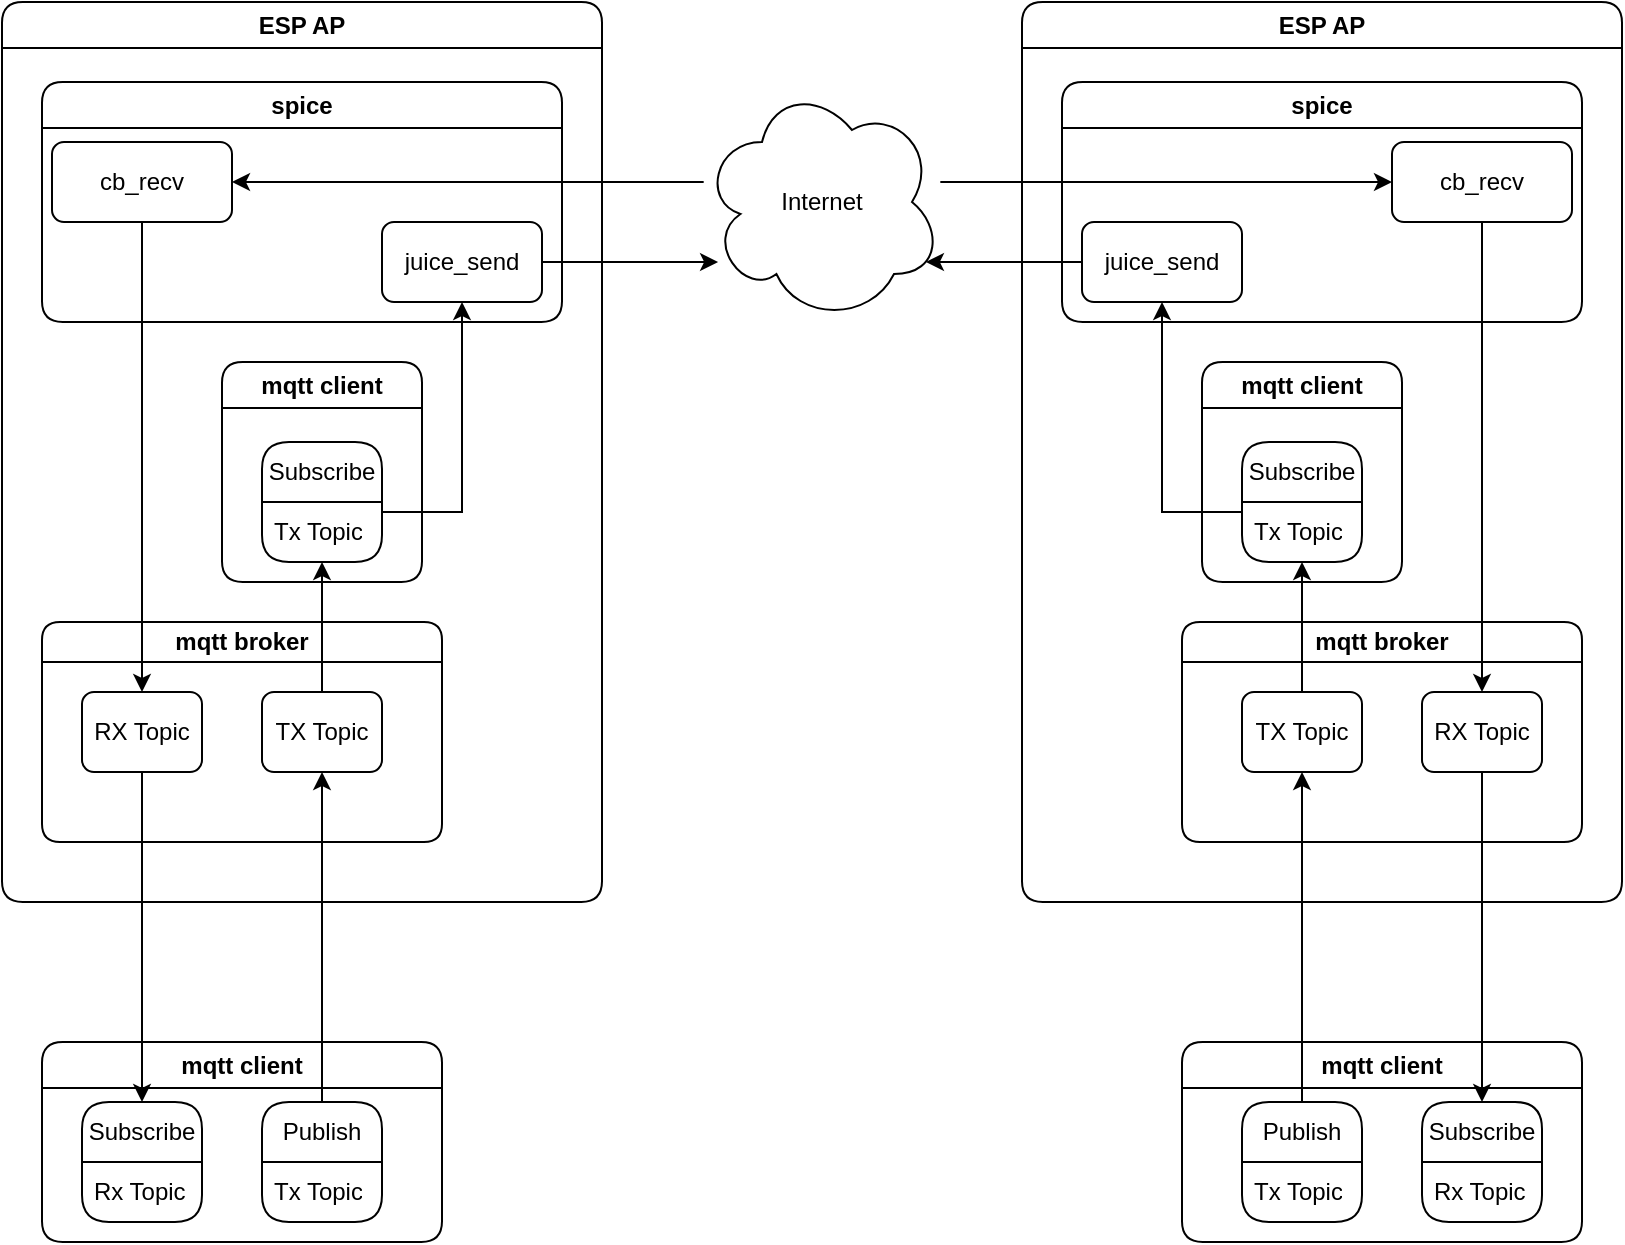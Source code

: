 <mxfile version="24.7.17">
  <diagram name="Page-1" id="vnkCX2BsebHflO09Axki">
    <mxGraphModel dx="1193" dy="804" grid="1" gridSize="10" guides="1" tooltips="1" connect="1" arrows="1" fold="1" page="1" pageScale="1" pageWidth="827" pageHeight="1169" math="0" shadow="0">
      <root>
        <mxCell id="0" />
        <mxCell id="1" parent="0" />
        <mxCell id="JhE7l50cmXq0fma_CSgy-3" value="ESP AP" style="swimlane;whiteSpace=wrap;html=1;rounded=1;" vertex="1" parent="1">
          <mxGeometry x="10" y="20" width="300" height="450" as="geometry" />
        </mxCell>
        <mxCell id="JhE7l50cmXq0fma_CSgy-13" value="mqtt broker" style="swimlane;whiteSpace=wrap;html=1;startSize=20;rounded=1;" vertex="1" parent="JhE7l50cmXq0fma_CSgy-3">
          <mxGeometry x="20" y="310" width="200" height="110" as="geometry" />
        </mxCell>
        <mxCell id="JhE7l50cmXq0fma_CSgy-15" value="RX Topic" style="rounded=1;whiteSpace=wrap;html=1;" vertex="1" parent="JhE7l50cmXq0fma_CSgy-13">
          <mxGeometry x="20" y="35" width="60" height="40" as="geometry" />
        </mxCell>
        <mxCell id="JhE7l50cmXq0fma_CSgy-16" value="TX Topic" style="rounded=1;whiteSpace=wrap;html=1;" vertex="1" parent="JhE7l50cmXq0fma_CSgy-13">
          <mxGeometry x="110" y="35" width="60" height="40" as="geometry" />
        </mxCell>
        <mxCell id="JhE7l50cmXq0fma_CSgy-23" value="mqtt client" style="swimlane;whiteSpace=wrap;html=1;rounded=1;" vertex="1" parent="JhE7l50cmXq0fma_CSgy-3">
          <mxGeometry x="110" y="180" width="100" height="110" as="geometry" />
        </mxCell>
        <mxCell id="JhE7l50cmXq0fma_CSgy-26" value="Subscribe" style="swimlane;fontStyle=0;childLayout=stackLayout;horizontal=1;startSize=30;horizontalStack=0;resizeParent=1;resizeParentMax=0;resizeLast=0;collapsible=1;marginBottom=0;whiteSpace=wrap;html=1;rounded=1;" vertex="1" parent="JhE7l50cmXq0fma_CSgy-23">
          <mxGeometry x="20" y="40" width="60" height="60" as="geometry" />
        </mxCell>
        <mxCell id="JhE7l50cmXq0fma_CSgy-27" value="Tx Topic" style="text;strokeColor=none;fillColor=none;align=left;verticalAlign=middle;spacingLeft=4;spacingRight=4;overflow=hidden;points=[[0,0.5],[1,0.5]];portConstraint=eastwest;rotatable=0;whiteSpace=wrap;html=1;" vertex="1" parent="JhE7l50cmXq0fma_CSgy-26">
          <mxGeometry y="30" width="60" height="30" as="geometry" />
        </mxCell>
        <mxCell id="JhE7l50cmXq0fma_CSgy-34" style="edgeStyle=orthogonalEdgeStyle;rounded=0;orthogonalLoop=1;jettySize=auto;html=1;" edge="1" parent="JhE7l50cmXq0fma_CSgy-3" source="JhE7l50cmXq0fma_CSgy-16" target="JhE7l50cmXq0fma_CSgy-27">
          <mxGeometry relative="1" as="geometry">
            <Array as="points">
              <mxPoint x="160" y="290" />
              <mxPoint x="160" y="290" />
            </Array>
          </mxGeometry>
        </mxCell>
        <mxCell id="JhE7l50cmXq0fma_CSgy-39" value="spice" style="swimlane;whiteSpace=wrap;html=1;rounded=1;" vertex="1" parent="JhE7l50cmXq0fma_CSgy-3">
          <mxGeometry x="20" y="40" width="260" height="120" as="geometry" />
        </mxCell>
        <mxCell id="JhE7l50cmXq0fma_CSgy-40" value="juice_send" style="rounded=1;whiteSpace=wrap;html=1;" vertex="1" parent="JhE7l50cmXq0fma_CSgy-39">
          <mxGeometry x="170" y="70" width="80" height="40" as="geometry" />
        </mxCell>
        <mxCell id="JhE7l50cmXq0fma_CSgy-44" value="cb_recv" style="rounded=1;whiteSpace=wrap;html=1;" vertex="1" parent="JhE7l50cmXq0fma_CSgy-39">
          <mxGeometry x="5" y="30" width="90" height="40" as="geometry" />
        </mxCell>
        <mxCell id="JhE7l50cmXq0fma_CSgy-42" style="edgeStyle=orthogonalEdgeStyle;rounded=0;orthogonalLoop=1;jettySize=auto;html=1;" edge="1" parent="JhE7l50cmXq0fma_CSgy-3" source="JhE7l50cmXq0fma_CSgy-27" target="JhE7l50cmXq0fma_CSgy-40">
          <mxGeometry relative="1" as="geometry">
            <Array as="points">
              <mxPoint x="230" y="255" />
            </Array>
          </mxGeometry>
        </mxCell>
        <mxCell id="JhE7l50cmXq0fma_CSgy-45" style="edgeStyle=orthogonalEdgeStyle;rounded=0;orthogonalLoop=1;jettySize=auto;html=1;" edge="1" parent="JhE7l50cmXq0fma_CSgy-3" source="JhE7l50cmXq0fma_CSgy-44" target="JhE7l50cmXq0fma_CSgy-15">
          <mxGeometry relative="1" as="geometry" />
        </mxCell>
        <mxCell id="JhE7l50cmXq0fma_CSgy-47" style="edgeStyle=orthogonalEdgeStyle;rounded=0;orthogonalLoop=1;jettySize=auto;html=1;" edge="1" parent="1" source="JhE7l50cmXq0fma_CSgy-5" target="JhE7l50cmXq0fma_CSgy-44">
          <mxGeometry relative="1" as="geometry">
            <Array as="points">
              <mxPoint x="260" y="110" />
              <mxPoint x="260" y="110" />
            </Array>
          </mxGeometry>
        </mxCell>
        <mxCell id="JhE7l50cmXq0fma_CSgy-72" style="edgeStyle=orthogonalEdgeStyle;rounded=0;orthogonalLoop=1;jettySize=auto;html=1;" edge="1" parent="1" source="JhE7l50cmXq0fma_CSgy-5" target="JhE7l50cmXq0fma_CSgy-59">
          <mxGeometry relative="1" as="geometry">
            <Array as="points">
              <mxPoint x="540" y="110" />
              <mxPoint x="540" y="110" />
            </Array>
          </mxGeometry>
        </mxCell>
        <mxCell id="JhE7l50cmXq0fma_CSgy-5" value="Internet" style="ellipse;shape=cloud;whiteSpace=wrap;html=1;" vertex="1" parent="1">
          <mxGeometry x="360" y="60" width="120" height="120" as="geometry" />
        </mxCell>
        <mxCell id="JhE7l50cmXq0fma_CSgy-21" value="mqtt client" style="swimlane;whiteSpace=wrap;html=1;rounded=1;" vertex="1" parent="1">
          <mxGeometry x="30" y="540" width="200" height="100" as="geometry" />
        </mxCell>
        <mxCell id="JhE7l50cmXq0fma_CSgy-31" value="Subscribe" style="swimlane;fontStyle=0;childLayout=stackLayout;horizontal=1;startSize=30;horizontalStack=0;resizeParent=1;resizeParentMax=0;resizeLast=0;collapsible=1;marginBottom=0;whiteSpace=wrap;html=1;rounded=1;" vertex="1" parent="JhE7l50cmXq0fma_CSgy-21">
          <mxGeometry x="20" y="30" width="60" height="60" as="geometry" />
        </mxCell>
        <mxCell id="JhE7l50cmXq0fma_CSgy-32" value="Rx Topic" style="text;strokeColor=none;fillColor=none;align=left;verticalAlign=middle;spacingLeft=4;spacingRight=4;overflow=hidden;points=[[0,0.5],[1,0.5]];portConstraint=eastwest;rotatable=0;whiteSpace=wrap;html=1;" vertex="1" parent="JhE7l50cmXq0fma_CSgy-31">
          <mxGeometry y="30" width="60" height="30" as="geometry" />
        </mxCell>
        <mxCell id="JhE7l50cmXq0fma_CSgy-35" value="Publish" style="swimlane;fontStyle=0;childLayout=stackLayout;horizontal=1;startSize=30;horizontalStack=0;resizeParent=1;resizeParentMax=0;resizeLast=0;collapsible=1;marginBottom=0;whiteSpace=wrap;html=1;rounded=1;" vertex="1" parent="JhE7l50cmXq0fma_CSgy-21">
          <mxGeometry x="110" y="30" width="60" height="60" as="geometry" />
        </mxCell>
        <mxCell id="JhE7l50cmXq0fma_CSgy-36" value="Tx Topic" style="text;strokeColor=none;fillColor=none;align=left;verticalAlign=middle;spacingLeft=4;spacingRight=4;overflow=hidden;points=[[0,0.5],[1,0.5]];portConstraint=eastwest;rotatable=0;whiteSpace=wrap;html=1;" vertex="1" parent="JhE7l50cmXq0fma_CSgy-35">
          <mxGeometry y="30" width="60" height="30" as="geometry" />
        </mxCell>
        <mxCell id="JhE7l50cmXq0fma_CSgy-33" style="edgeStyle=orthogonalEdgeStyle;rounded=0;orthogonalLoop=1;jettySize=auto;html=1;" edge="1" parent="1" source="JhE7l50cmXq0fma_CSgy-15" target="JhE7l50cmXq0fma_CSgy-31">
          <mxGeometry relative="1" as="geometry">
            <mxPoint x="80" y="500" as="targetPoint" />
            <Array as="points" />
          </mxGeometry>
        </mxCell>
        <mxCell id="JhE7l50cmXq0fma_CSgy-46" style="edgeStyle=orthogonalEdgeStyle;rounded=0;orthogonalLoop=1;jettySize=auto;html=1;" edge="1" parent="1" source="JhE7l50cmXq0fma_CSgy-40" target="JhE7l50cmXq0fma_CSgy-5">
          <mxGeometry relative="1" as="geometry">
            <Array as="points">
              <mxPoint x="410" y="150" />
              <mxPoint x="410" y="150" />
            </Array>
          </mxGeometry>
        </mxCell>
        <mxCell id="JhE7l50cmXq0fma_CSgy-48" style="edgeStyle=orthogonalEdgeStyle;rounded=0;orthogonalLoop=1;jettySize=auto;html=1;" edge="1" parent="1" source="JhE7l50cmXq0fma_CSgy-35" target="JhE7l50cmXq0fma_CSgy-16">
          <mxGeometry relative="1" as="geometry" />
        </mxCell>
        <mxCell id="JhE7l50cmXq0fma_CSgy-70" value="" style="group;flipH=1;" vertex="1" connectable="0" parent="1">
          <mxGeometry x="520" y="20" width="300" height="620" as="geometry" />
        </mxCell>
        <mxCell id="JhE7l50cmXq0fma_CSgy-49" value="ESP AP" style="swimlane;whiteSpace=wrap;html=1;rounded=1;container=0;" vertex="1" parent="JhE7l50cmXq0fma_CSgy-70">
          <mxGeometry width="300" height="450" as="geometry" />
        </mxCell>
        <mxCell id="JhE7l50cmXq0fma_CSgy-62" value="mqtt client" style="swimlane;whiteSpace=wrap;html=1;rounded=1;container=0;" vertex="1" parent="JhE7l50cmXq0fma_CSgy-70">
          <mxGeometry x="80" y="520" width="200" height="100" as="geometry" />
        </mxCell>
        <mxCell id="JhE7l50cmXq0fma_CSgy-67" style="edgeStyle=orthogonalEdgeStyle;rounded=0;orthogonalLoop=1;jettySize=auto;html=1;" edge="1" parent="JhE7l50cmXq0fma_CSgy-70" source="JhE7l50cmXq0fma_CSgy-51" target="JhE7l50cmXq0fma_CSgy-63">
          <mxGeometry relative="1" as="geometry">
            <mxPoint x="230" y="480" as="targetPoint" />
            <Array as="points" />
          </mxGeometry>
        </mxCell>
        <mxCell id="JhE7l50cmXq0fma_CSgy-68" style="edgeStyle=orthogonalEdgeStyle;rounded=0;orthogonalLoop=1;jettySize=auto;html=1;" edge="1" parent="JhE7l50cmXq0fma_CSgy-70" source="JhE7l50cmXq0fma_CSgy-65" target="JhE7l50cmXq0fma_CSgy-52">
          <mxGeometry relative="1" as="geometry" />
        </mxCell>
        <mxCell id="JhE7l50cmXq0fma_CSgy-50" value="mqtt broker" style="swimlane;whiteSpace=wrap;html=1;startSize=20;rounded=1;container=0;" vertex="1" parent="JhE7l50cmXq0fma_CSgy-70">
          <mxGeometry x="80" y="310" width="200" height="110" as="geometry" />
        </mxCell>
        <mxCell id="JhE7l50cmXq0fma_CSgy-53" value="mqtt client" style="swimlane;whiteSpace=wrap;html=1;rounded=1;container=0;" vertex="1" parent="JhE7l50cmXq0fma_CSgy-70">
          <mxGeometry x="90" y="180" width="100" height="110" as="geometry" />
        </mxCell>
        <mxCell id="JhE7l50cmXq0fma_CSgy-56" style="edgeStyle=orthogonalEdgeStyle;rounded=0;orthogonalLoop=1;jettySize=auto;html=1;" edge="1" parent="JhE7l50cmXq0fma_CSgy-70" source="JhE7l50cmXq0fma_CSgy-52" target="JhE7l50cmXq0fma_CSgy-55">
          <mxGeometry relative="1" as="geometry">
            <Array as="points">
              <mxPoint x="140" y="290" />
              <mxPoint x="140" y="290" />
            </Array>
          </mxGeometry>
        </mxCell>
        <mxCell id="JhE7l50cmXq0fma_CSgy-57" value="spice" style="swimlane;whiteSpace=wrap;html=1;rounded=1;container=0;" vertex="1" parent="JhE7l50cmXq0fma_CSgy-70">
          <mxGeometry x="20" y="40" width="260" height="120" as="geometry" />
        </mxCell>
        <mxCell id="JhE7l50cmXq0fma_CSgy-60" style="edgeStyle=orthogonalEdgeStyle;rounded=0;orthogonalLoop=1;jettySize=auto;html=1;" edge="1" parent="JhE7l50cmXq0fma_CSgy-70" source="JhE7l50cmXq0fma_CSgy-55" target="JhE7l50cmXq0fma_CSgy-58">
          <mxGeometry relative="1" as="geometry">
            <Array as="points">
              <mxPoint x="70" y="255" />
            </Array>
          </mxGeometry>
        </mxCell>
        <mxCell id="JhE7l50cmXq0fma_CSgy-61" style="edgeStyle=orthogonalEdgeStyle;rounded=0;orthogonalLoop=1;jettySize=auto;html=1;" edge="1" parent="JhE7l50cmXq0fma_CSgy-70" source="JhE7l50cmXq0fma_CSgy-59" target="JhE7l50cmXq0fma_CSgy-51">
          <mxGeometry relative="1" as="geometry" />
        </mxCell>
        <mxCell id="JhE7l50cmXq0fma_CSgy-51" value="RX Topic" style="rounded=1;whiteSpace=wrap;html=1;container=0;" vertex="1" parent="JhE7l50cmXq0fma_CSgy-70">
          <mxGeometry x="200" y="345" width="60" height="40" as="geometry" />
        </mxCell>
        <mxCell id="JhE7l50cmXq0fma_CSgy-52" value="TX Topic" style="rounded=1;whiteSpace=wrap;html=1;container=0;" vertex="1" parent="JhE7l50cmXq0fma_CSgy-70">
          <mxGeometry x="110" y="345" width="60" height="40" as="geometry" />
        </mxCell>
        <mxCell id="JhE7l50cmXq0fma_CSgy-54" value="Subscribe" style="swimlane;fontStyle=0;childLayout=stackLayout;horizontal=1;startSize=30;horizontalStack=0;resizeParent=1;resizeParentMax=0;resizeLast=0;collapsible=1;marginBottom=0;whiteSpace=wrap;html=1;rounded=1;container=0;" vertex="1" parent="JhE7l50cmXq0fma_CSgy-70">
          <mxGeometry x="110" y="220" width="60" height="60" as="geometry" />
        </mxCell>
        <mxCell id="JhE7l50cmXq0fma_CSgy-55" value="Tx Topic" style="text;strokeColor=none;fillColor=none;align=left;verticalAlign=middle;spacingLeft=4;spacingRight=4;overflow=hidden;points=[[0,0.5],[1,0.5]];portConstraint=eastwest;rotatable=0;whiteSpace=wrap;html=1;container=0;" vertex="1" parent="JhE7l50cmXq0fma_CSgy-70">
          <mxGeometry x="110" y="250" width="60" height="30" as="geometry" />
        </mxCell>
        <mxCell id="JhE7l50cmXq0fma_CSgy-58" value="juice_send" style="rounded=1;whiteSpace=wrap;html=1;container=0;" vertex="1" parent="JhE7l50cmXq0fma_CSgy-70">
          <mxGeometry x="30" y="110" width="80" height="40" as="geometry" />
        </mxCell>
        <mxCell id="JhE7l50cmXq0fma_CSgy-59" value="cb_recv" style="rounded=1;whiteSpace=wrap;html=1;container=0;" vertex="1" parent="JhE7l50cmXq0fma_CSgy-70">
          <mxGeometry x="185" y="70" width="90" height="40" as="geometry" />
        </mxCell>
        <mxCell id="JhE7l50cmXq0fma_CSgy-63" value="Subscribe" style="swimlane;fontStyle=0;childLayout=stackLayout;horizontal=1;startSize=30;horizontalStack=0;resizeParent=1;resizeParentMax=0;resizeLast=0;collapsible=1;marginBottom=0;whiteSpace=wrap;html=1;rounded=1;container=0;" vertex="1" parent="JhE7l50cmXq0fma_CSgy-70">
          <mxGeometry x="200" y="550" width="60" height="60" as="geometry" />
        </mxCell>
        <mxCell id="JhE7l50cmXq0fma_CSgy-65" value="Publish" style="swimlane;fontStyle=0;childLayout=stackLayout;horizontal=1;startSize=30;horizontalStack=0;resizeParent=1;resizeParentMax=0;resizeLast=0;collapsible=1;marginBottom=0;whiteSpace=wrap;html=1;rounded=1;container=0;" vertex="1" parent="JhE7l50cmXq0fma_CSgy-70">
          <mxGeometry x="110" y="550" width="60" height="60" as="geometry" />
        </mxCell>
        <mxCell id="JhE7l50cmXq0fma_CSgy-64" value="Rx Topic" style="text;strokeColor=none;fillColor=none;align=left;verticalAlign=middle;spacingLeft=4;spacingRight=4;overflow=hidden;points=[[0,0.5],[1,0.5]];portConstraint=eastwest;rotatable=0;whiteSpace=wrap;html=1;container=0;" vertex="1" parent="JhE7l50cmXq0fma_CSgy-70">
          <mxGeometry x="200" y="580" width="60" height="30" as="geometry" />
        </mxCell>
        <mxCell id="JhE7l50cmXq0fma_CSgy-66" value="Tx Topic" style="text;strokeColor=none;fillColor=none;align=left;verticalAlign=middle;spacingLeft=4;spacingRight=4;overflow=hidden;points=[[0,0.5],[1,0.5]];portConstraint=eastwest;rotatable=0;whiteSpace=wrap;html=1;container=0;" vertex="1" parent="JhE7l50cmXq0fma_CSgy-70">
          <mxGeometry x="110" y="580" width="60" height="30" as="geometry" />
        </mxCell>
        <mxCell id="JhE7l50cmXq0fma_CSgy-71" style="edgeStyle=orthogonalEdgeStyle;rounded=0;orthogonalLoop=1;jettySize=auto;html=1;" edge="1" parent="1" source="JhE7l50cmXq0fma_CSgy-58" target="JhE7l50cmXq0fma_CSgy-5">
          <mxGeometry relative="1" as="geometry">
            <Array as="points">
              <mxPoint x="490" y="150" />
              <mxPoint x="490" y="150" />
            </Array>
          </mxGeometry>
        </mxCell>
      </root>
    </mxGraphModel>
  </diagram>
</mxfile>
